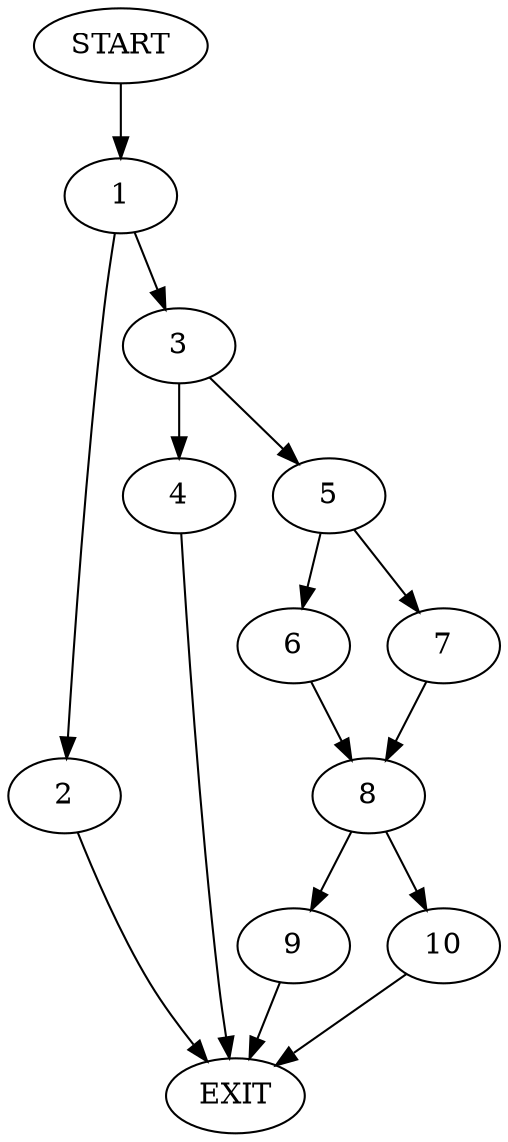 digraph {
0 [label="START"]
11 [label="EXIT"]
0 -> 1
1 -> 2
1 -> 3
2 -> 11
3 -> 4
3 -> 5
5 -> 6
5 -> 7
4 -> 11
6 -> 8
7 -> 8
8 -> 9
8 -> 10
9 -> 11
10 -> 11
}
